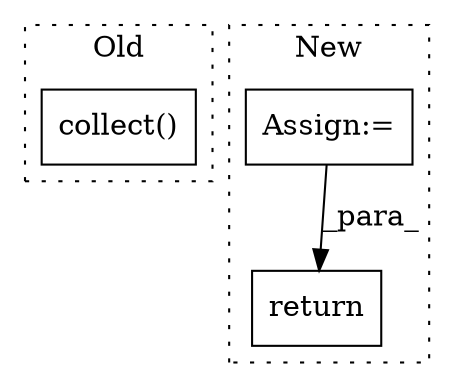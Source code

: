 digraph G {
subgraph cluster0 {
1 [label="collect()" a="75" s="14142,14193" l="23,1" shape="box"];
label = "Old";
style="dotted";
}
subgraph cluster1 {
2 [label="return" a="93" s="7473" l="7" shape="box"];
3 [label="Assign:=" a="68" s="7456" l="3" shape="box"];
label = "New";
style="dotted";
}
3 -> 2 [label="_para_"];
}